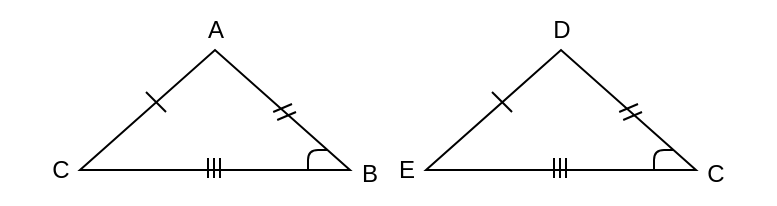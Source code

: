 <mxfile>
    <diagram id="f0bXCr_SeqZwujzLRtdr" name="Page-1">
        <mxGraphModel dx="366" dy="213" grid="1" gridSize="10" guides="1" tooltips="1" connect="1" arrows="1" fold="1" page="1" pageScale="1" pageWidth="850" pageHeight="1100" math="0" shadow="0">
            <root>
                <mxCell id="0"/>
                <mxCell id="1" parent="0"/>
                <mxCell id="2" value="" style="triangle;whiteSpace=wrap;html=1;rotation=-90;" vertex="1" parent="1">
                    <mxGeometry x="147.5" y="102.5" width="60" height="135" as="geometry"/>
                </mxCell>
                <mxCell id="3" value="" style="endArrow=none;html=1;exitX=0.667;exitY=0.923;exitDx=0;exitDy=0;exitPerimeter=0;" edge="1" parent="1">
                    <mxGeometry width="50" height="50" relative="1" as="geometry">
                        <mxPoint x="206.605" y="170.98" as="sourcePoint"/>
                        <mxPoint x="216" y="167" as="targetPoint"/>
                    </mxGeometry>
                </mxCell>
                <mxCell id="5" value="" style="endArrow=none;html=1;exitX=0.667;exitY=0.923;exitDx=0;exitDy=0;exitPerimeter=0;" edge="1" parent="1">
                    <mxGeometry width="50" height="50" relative="1" as="geometry">
                        <mxPoint x="143.005" y="160.98" as="sourcePoint"/>
                        <mxPoint x="153" y="171" as="targetPoint"/>
                    </mxGeometry>
                </mxCell>
                <mxCell id="8" value="" style="endArrow=none;html=1;exitX=0.667;exitY=0.923;exitDx=0;exitDy=0;exitPerimeter=0;" edge="1" parent="1">
                    <mxGeometry width="50" height="50" relative="1" as="geometry">
                        <mxPoint x="208.605" y="174.98" as="sourcePoint"/>
                        <mxPoint x="218" y="171" as="targetPoint"/>
                    </mxGeometry>
                </mxCell>
                <mxCell id="9" value="" style="endArrow=none;html=1;" edge="1" parent="1">
                    <mxGeometry width="50" height="50" relative="1" as="geometry">
                        <mxPoint x="180" y="204" as="sourcePoint"/>
                        <mxPoint x="180" y="194" as="targetPoint"/>
                    </mxGeometry>
                </mxCell>
                <mxCell id="10" value="" style="endArrow=none;html=1;" edge="1" parent="1">
                    <mxGeometry width="50" height="50" relative="1" as="geometry">
                        <mxPoint x="177" y="204" as="sourcePoint"/>
                        <mxPoint x="177" y="194" as="targetPoint"/>
                    </mxGeometry>
                </mxCell>
                <mxCell id="11" value="" style="endArrow=none;html=1;" edge="1" parent="1">
                    <mxGeometry width="50" height="50" relative="1" as="geometry">
                        <mxPoint x="174" y="204" as="sourcePoint"/>
                        <mxPoint x="174" y="194" as="targetPoint"/>
                    </mxGeometry>
                </mxCell>
                <mxCell id="14" value="" style="endArrow=none;html=1;" edge="1" parent="1">
                    <mxGeometry width="50" height="50" relative="1" as="geometry">
                        <mxPoint x="224" y="200" as="sourcePoint"/>
                        <mxPoint x="234" y="190" as="targetPoint"/>
                        <Array as="points">
                            <mxPoint x="224" y="190"/>
                        </Array>
                    </mxGeometry>
                </mxCell>
                <mxCell id="15" value="A" style="text;html=1;strokeColor=none;fillColor=none;align=center;verticalAlign=middle;whiteSpace=wrap;rounded=0;" vertex="1" parent="1">
                    <mxGeometry x="147.5" y="115" width="60" height="30" as="geometry"/>
                </mxCell>
                <mxCell id="16" value="B" style="text;html=1;strokeColor=none;fillColor=none;align=center;verticalAlign=middle;whiteSpace=wrap;rounded=0;" vertex="1" parent="1">
                    <mxGeometry x="224.5" y="187" width="60" height="30" as="geometry"/>
                </mxCell>
                <mxCell id="17" value="C" style="text;html=1;strokeColor=none;fillColor=none;align=center;verticalAlign=middle;whiteSpace=wrap;rounded=0;" vertex="1" parent="1">
                    <mxGeometry x="70.5" y="185" width="59" height="30" as="geometry"/>
                </mxCell>
                <mxCell id="18" value="" style="triangle;whiteSpace=wrap;html=1;rotation=-90;" vertex="1" parent="1">
                    <mxGeometry x="320.5" y="102.5" width="60" height="135" as="geometry"/>
                </mxCell>
                <mxCell id="19" value="" style="endArrow=none;html=1;exitX=0.667;exitY=0.923;exitDx=0;exitDy=0;exitPerimeter=0;" edge="1" parent="1">
                    <mxGeometry width="50" height="50" relative="1" as="geometry">
                        <mxPoint x="379.605" y="170.98" as="sourcePoint"/>
                        <mxPoint x="389" y="167" as="targetPoint"/>
                    </mxGeometry>
                </mxCell>
                <mxCell id="20" value="" style="endArrow=none;html=1;exitX=0.667;exitY=0.923;exitDx=0;exitDy=0;exitPerimeter=0;" edge="1" parent="1">
                    <mxGeometry width="50" height="50" relative="1" as="geometry">
                        <mxPoint x="316.005" y="160.98" as="sourcePoint"/>
                        <mxPoint x="326" y="171" as="targetPoint"/>
                    </mxGeometry>
                </mxCell>
                <mxCell id="21" value="" style="endArrow=none;html=1;exitX=0.667;exitY=0.923;exitDx=0;exitDy=0;exitPerimeter=0;" edge="1" parent="1">
                    <mxGeometry width="50" height="50" relative="1" as="geometry">
                        <mxPoint x="381.605" y="174.98" as="sourcePoint"/>
                        <mxPoint x="391" y="171" as="targetPoint"/>
                    </mxGeometry>
                </mxCell>
                <mxCell id="22" value="" style="endArrow=none;html=1;" edge="1" parent="1">
                    <mxGeometry width="50" height="50" relative="1" as="geometry">
                        <mxPoint x="353" y="204" as="sourcePoint"/>
                        <mxPoint x="353" y="194" as="targetPoint"/>
                    </mxGeometry>
                </mxCell>
                <mxCell id="23" value="" style="endArrow=none;html=1;" edge="1" parent="1">
                    <mxGeometry width="50" height="50" relative="1" as="geometry">
                        <mxPoint x="350" y="204" as="sourcePoint"/>
                        <mxPoint x="350" y="194" as="targetPoint"/>
                    </mxGeometry>
                </mxCell>
                <mxCell id="24" value="" style="endArrow=none;html=1;" edge="1" parent="1">
                    <mxGeometry width="50" height="50" relative="1" as="geometry">
                        <mxPoint x="347" y="204" as="sourcePoint"/>
                        <mxPoint x="347" y="194" as="targetPoint"/>
                    </mxGeometry>
                </mxCell>
                <mxCell id="25" value="" style="endArrow=none;html=1;" edge="1" parent="1">
                    <mxGeometry width="50" height="50" relative="1" as="geometry">
                        <mxPoint x="397" y="200" as="sourcePoint"/>
                        <mxPoint x="407" y="190" as="targetPoint"/>
                        <Array as="points">
                            <mxPoint x="397" y="190"/>
                        </Array>
                    </mxGeometry>
                </mxCell>
                <mxCell id="26" value="D" style="text;html=1;strokeColor=none;fillColor=none;align=center;verticalAlign=middle;whiteSpace=wrap;rounded=0;" vertex="1" parent="1">
                    <mxGeometry x="320.5" y="115" width="60" height="30" as="geometry"/>
                </mxCell>
                <mxCell id="27" value="C" style="text;html=1;strokeColor=none;fillColor=none;align=center;verticalAlign=middle;whiteSpace=wrap;rounded=0;" vertex="1" parent="1">
                    <mxGeometry x="397.5" y="187" width="60" height="30" as="geometry"/>
                </mxCell>
                <mxCell id="28" value="E" style="text;html=1;strokeColor=none;fillColor=none;align=center;verticalAlign=middle;whiteSpace=wrap;rounded=0;" vertex="1" parent="1">
                    <mxGeometry x="243.5" y="185" width="59" height="30" as="geometry"/>
                </mxCell>
            </root>
        </mxGraphModel>
    </diagram>
</mxfile>